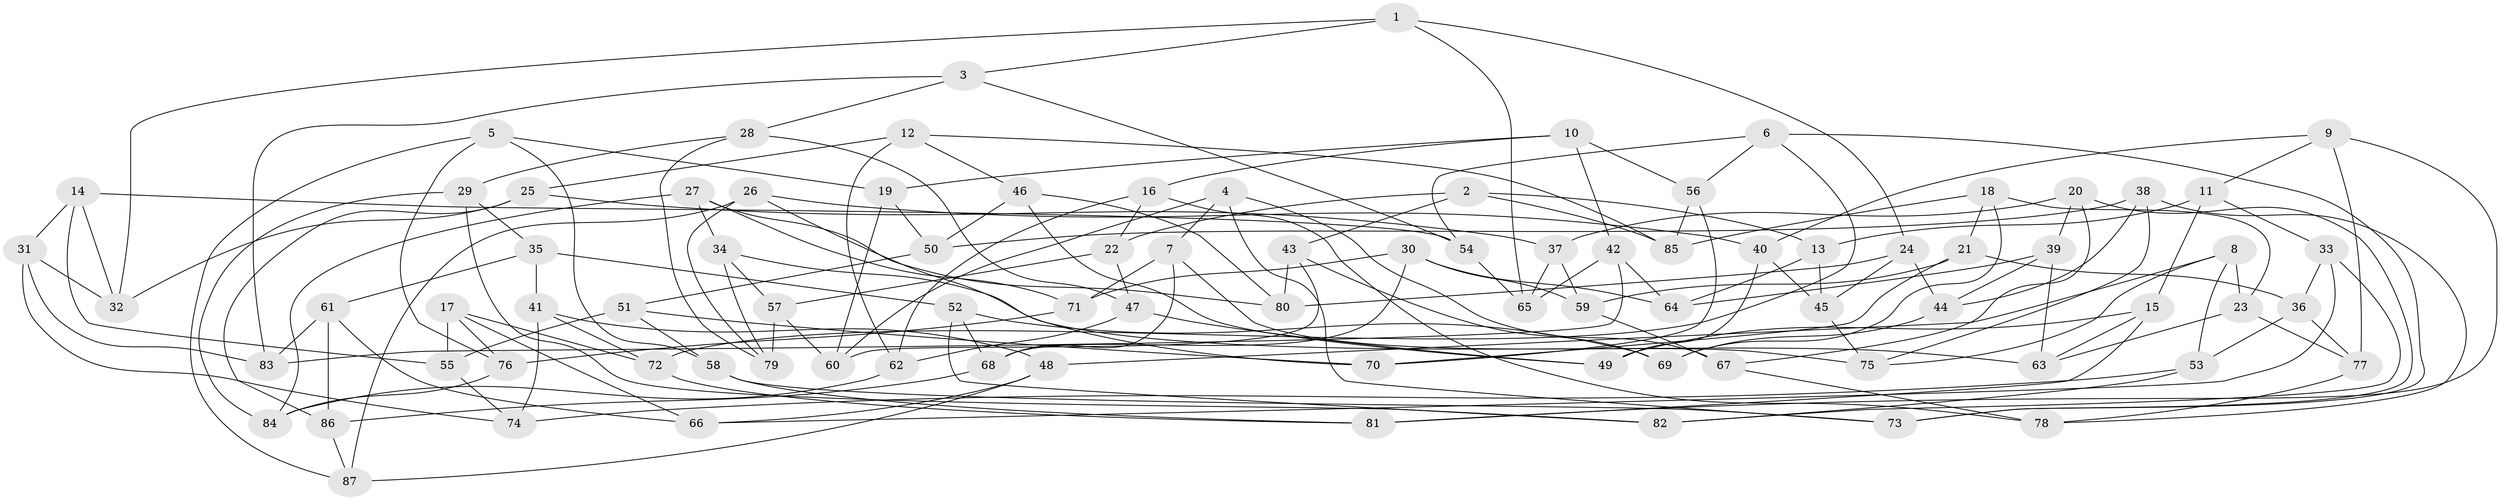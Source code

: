 // Generated by graph-tools (version 1.1) at 2025/26/03/09/25 03:26:58]
// undirected, 87 vertices, 174 edges
graph export_dot {
graph [start="1"]
  node [color=gray90,style=filled];
  1;
  2;
  3;
  4;
  5;
  6;
  7;
  8;
  9;
  10;
  11;
  12;
  13;
  14;
  15;
  16;
  17;
  18;
  19;
  20;
  21;
  22;
  23;
  24;
  25;
  26;
  27;
  28;
  29;
  30;
  31;
  32;
  33;
  34;
  35;
  36;
  37;
  38;
  39;
  40;
  41;
  42;
  43;
  44;
  45;
  46;
  47;
  48;
  49;
  50;
  51;
  52;
  53;
  54;
  55;
  56;
  57;
  58;
  59;
  60;
  61;
  62;
  63;
  64;
  65;
  66;
  67;
  68;
  69;
  70;
  71;
  72;
  73;
  74;
  75;
  76;
  77;
  78;
  79;
  80;
  81;
  82;
  83;
  84;
  85;
  86;
  87;
  1 -- 24;
  1 -- 3;
  1 -- 32;
  1 -- 65;
  2 -- 85;
  2 -- 22;
  2 -- 43;
  2 -- 13;
  3 -- 28;
  3 -- 83;
  3 -- 54;
  4 -- 60;
  4 -- 7;
  4 -- 73;
  4 -- 67;
  5 -- 87;
  5 -- 76;
  5 -- 19;
  5 -- 58;
  6 -- 72;
  6 -- 54;
  6 -- 73;
  6 -- 56;
  7 -- 71;
  7 -- 75;
  7 -- 68;
  8 -- 23;
  8 -- 53;
  8 -- 48;
  8 -- 75;
  9 -- 81;
  9 -- 11;
  9 -- 40;
  9 -- 77;
  10 -- 19;
  10 -- 16;
  10 -- 56;
  10 -- 42;
  11 -- 13;
  11 -- 15;
  11 -- 33;
  12 -- 46;
  12 -- 85;
  12 -- 62;
  12 -- 25;
  13 -- 64;
  13 -- 45;
  14 -- 31;
  14 -- 54;
  14 -- 32;
  14 -- 55;
  15 -- 63;
  15 -- 49;
  15 -- 81;
  16 -- 22;
  16 -- 62;
  16 -- 78;
  17 -- 55;
  17 -- 76;
  17 -- 72;
  17 -- 66;
  18 -- 69;
  18 -- 21;
  18 -- 85;
  18 -- 23;
  19 -- 60;
  19 -- 50;
  20 -- 39;
  20 -- 73;
  20 -- 37;
  20 -- 67;
  21 -- 59;
  21 -- 70;
  21 -- 36;
  22 -- 47;
  22 -- 57;
  23 -- 77;
  23 -- 63;
  24 -- 80;
  24 -- 44;
  24 -- 45;
  25 -- 32;
  25 -- 86;
  25 -- 37;
  26 -- 70;
  26 -- 79;
  26 -- 40;
  26 -- 87;
  27 -- 71;
  27 -- 84;
  27 -- 34;
  27 -- 80;
  28 -- 47;
  28 -- 79;
  28 -- 29;
  29 -- 35;
  29 -- 82;
  29 -- 84;
  30 -- 71;
  30 -- 64;
  30 -- 68;
  30 -- 59;
  31 -- 83;
  31 -- 74;
  31 -- 32;
  33 -- 36;
  33 -- 66;
  33 -- 82;
  34 -- 57;
  34 -- 63;
  34 -- 79;
  35 -- 41;
  35 -- 52;
  35 -- 61;
  36 -- 53;
  36 -- 77;
  37 -- 59;
  37 -- 65;
  38 -- 44;
  38 -- 78;
  38 -- 75;
  38 -- 50;
  39 -- 64;
  39 -- 63;
  39 -- 44;
  40 -- 49;
  40 -- 45;
  41 -- 72;
  41 -- 48;
  41 -- 74;
  42 -- 65;
  42 -- 83;
  42 -- 64;
  43 -- 80;
  43 -- 69;
  43 -- 60;
  44 -- 69;
  45 -- 75;
  46 -- 49;
  46 -- 50;
  46 -- 80;
  47 -- 62;
  47 -- 49;
  48 -- 87;
  48 -- 66;
  50 -- 51;
  51 -- 55;
  51 -- 70;
  51 -- 58;
  52 -- 82;
  52 -- 68;
  52 -- 69;
  53 -- 82;
  53 -- 74;
  54 -- 65;
  55 -- 74;
  56 -- 70;
  56 -- 85;
  57 -- 79;
  57 -- 60;
  58 -- 81;
  58 -- 73;
  59 -- 67;
  61 -- 66;
  61 -- 86;
  61 -- 83;
  62 -- 84;
  67 -- 78;
  68 -- 86;
  71 -- 76;
  72 -- 81;
  76 -- 84;
  77 -- 78;
  86 -- 87;
}
